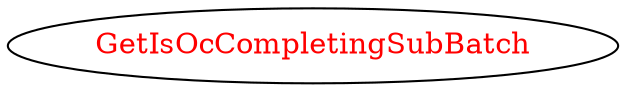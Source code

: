digraph dependencyGraph {
 concentrate=true;
 ranksep="2.0";
 rankdir="LR"; 
 splines="ortho";
"GetIsOcCompletingSubBatch" [fontcolor="red"];
}